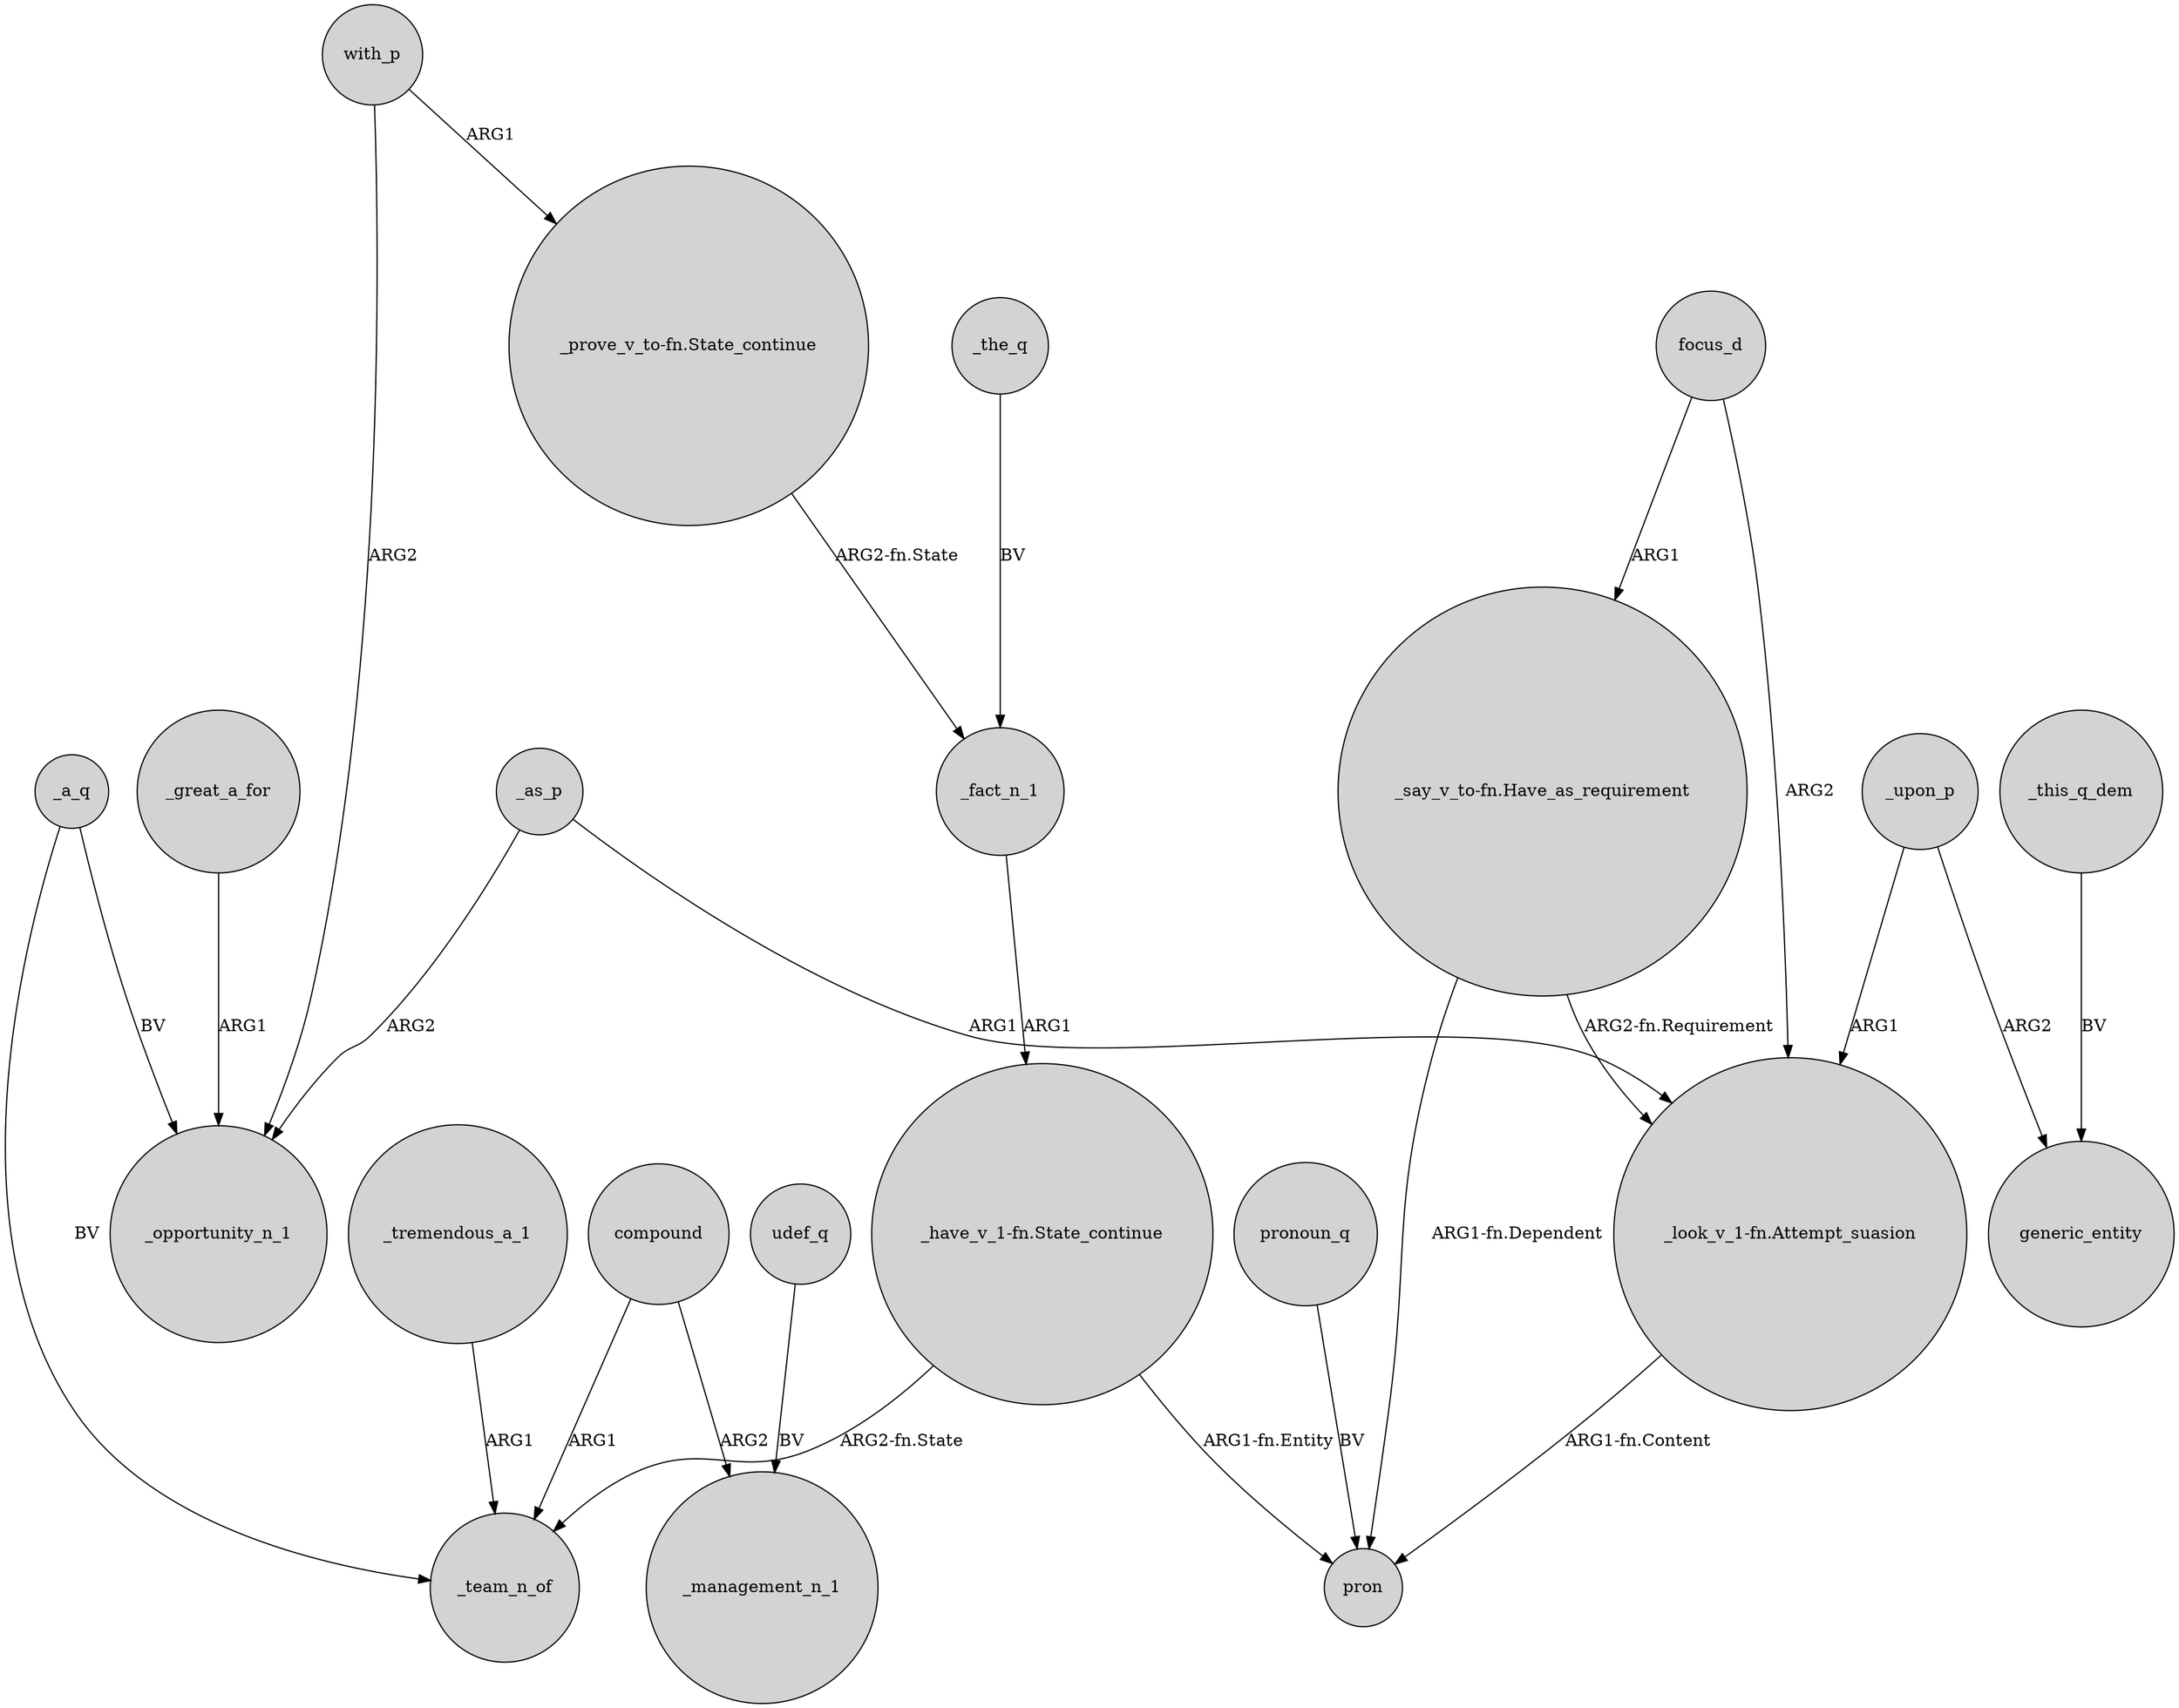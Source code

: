 digraph {
	node [shape=circle style=filled]
	_a_q -> _team_n_of [label=BV]
	_as_p -> "_look_v_1-fn.Attempt_suasion" [label=ARG1]
	focus_d -> "_say_v_to-fn.Have_as_requirement" [label=ARG1]
	_great_a_for -> _opportunity_n_1 [label=ARG1]
	_a_q -> _opportunity_n_1 [label=BV]
	"_prove_v_to-fn.State_continue" -> _fact_n_1 [label="ARG2-fn.State"]
	"_look_v_1-fn.Attempt_suasion" -> pron [label="ARG1-fn.Content"]
	compound -> _management_n_1 [label=ARG2]
	_tremendous_a_1 -> _team_n_of [label=ARG1]
	udef_q -> _management_n_1 [label=BV]
	pronoun_q -> pron [label=BV]
	_upon_p -> "_look_v_1-fn.Attempt_suasion" [label=ARG1]
	_this_q_dem -> generic_entity [label=BV]
	_upon_p -> generic_entity [label=ARG2]
	_the_q -> _fact_n_1 [label=BV]
	"_say_v_to-fn.Have_as_requirement" -> pron [label="ARG1-fn.Dependent"]
	with_p -> _opportunity_n_1 [label=ARG2]
	"_say_v_to-fn.Have_as_requirement" -> "_look_v_1-fn.Attempt_suasion" [label="ARG2-fn.Requirement"]
	"_have_v_1-fn.State_continue" -> pron [label="ARG1-fn.Entity"]
	_as_p -> _opportunity_n_1 [label=ARG2]
	_fact_n_1 -> "_have_v_1-fn.State_continue" [label=ARG1]
	compound -> _team_n_of [label=ARG1]
	focus_d -> "_look_v_1-fn.Attempt_suasion" [label=ARG2]
	"_have_v_1-fn.State_continue" -> _team_n_of [label="ARG2-fn.State"]
	with_p -> "_prove_v_to-fn.State_continue" [label=ARG1]
}
